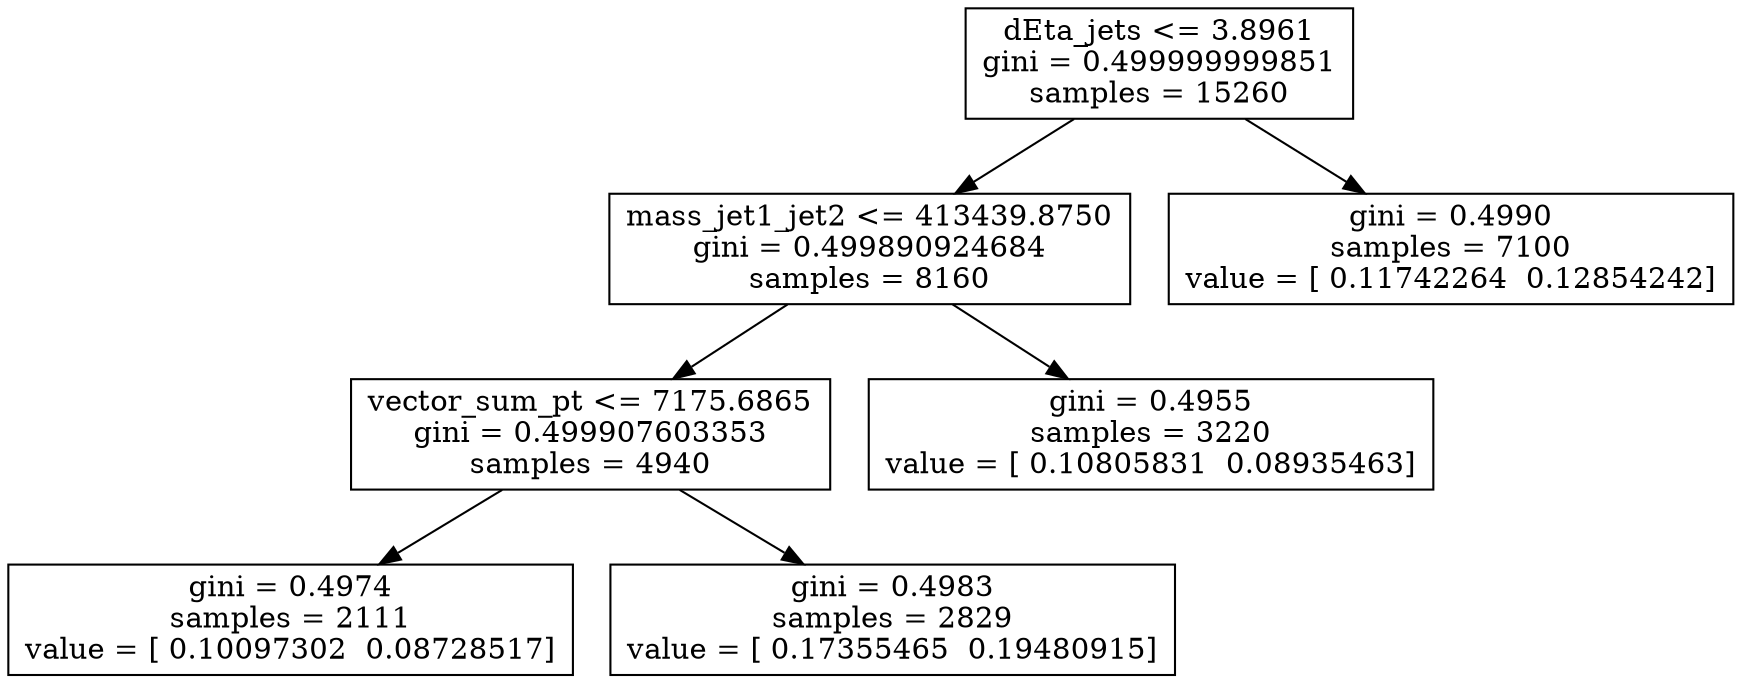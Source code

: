 digraph Tree {
0 [label="dEta_jets <= 3.8961\ngini = 0.499999999851\nsamples = 15260", shape="box"] ;
1 [label="mass_jet1_jet2 <= 413439.8750\ngini = 0.499890924684\nsamples = 8160", shape="box"] ;
0 -> 1 ;
2 [label="vector_sum_pt <= 7175.6865\ngini = 0.499907603353\nsamples = 4940", shape="box"] ;
1 -> 2 ;
3 [label="gini = 0.4974\nsamples = 2111\nvalue = [ 0.10097302  0.08728517]", shape="box"] ;
2 -> 3 ;
4 [label="gini = 0.4983\nsamples = 2829\nvalue = [ 0.17355465  0.19480915]", shape="box"] ;
2 -> 4 ;
5 [label="gini = 0.4955\nsamples = 3220\nvalue = [ 0.10805831  0.08935463]", shape="box"] ;
1 -> 5 ;
6 [label="gini = 0.4990\nsamples = 7100\nvalue = [ 0.11742264  0.12854242]", shape="box"] ;
0 -> 6 ;
}